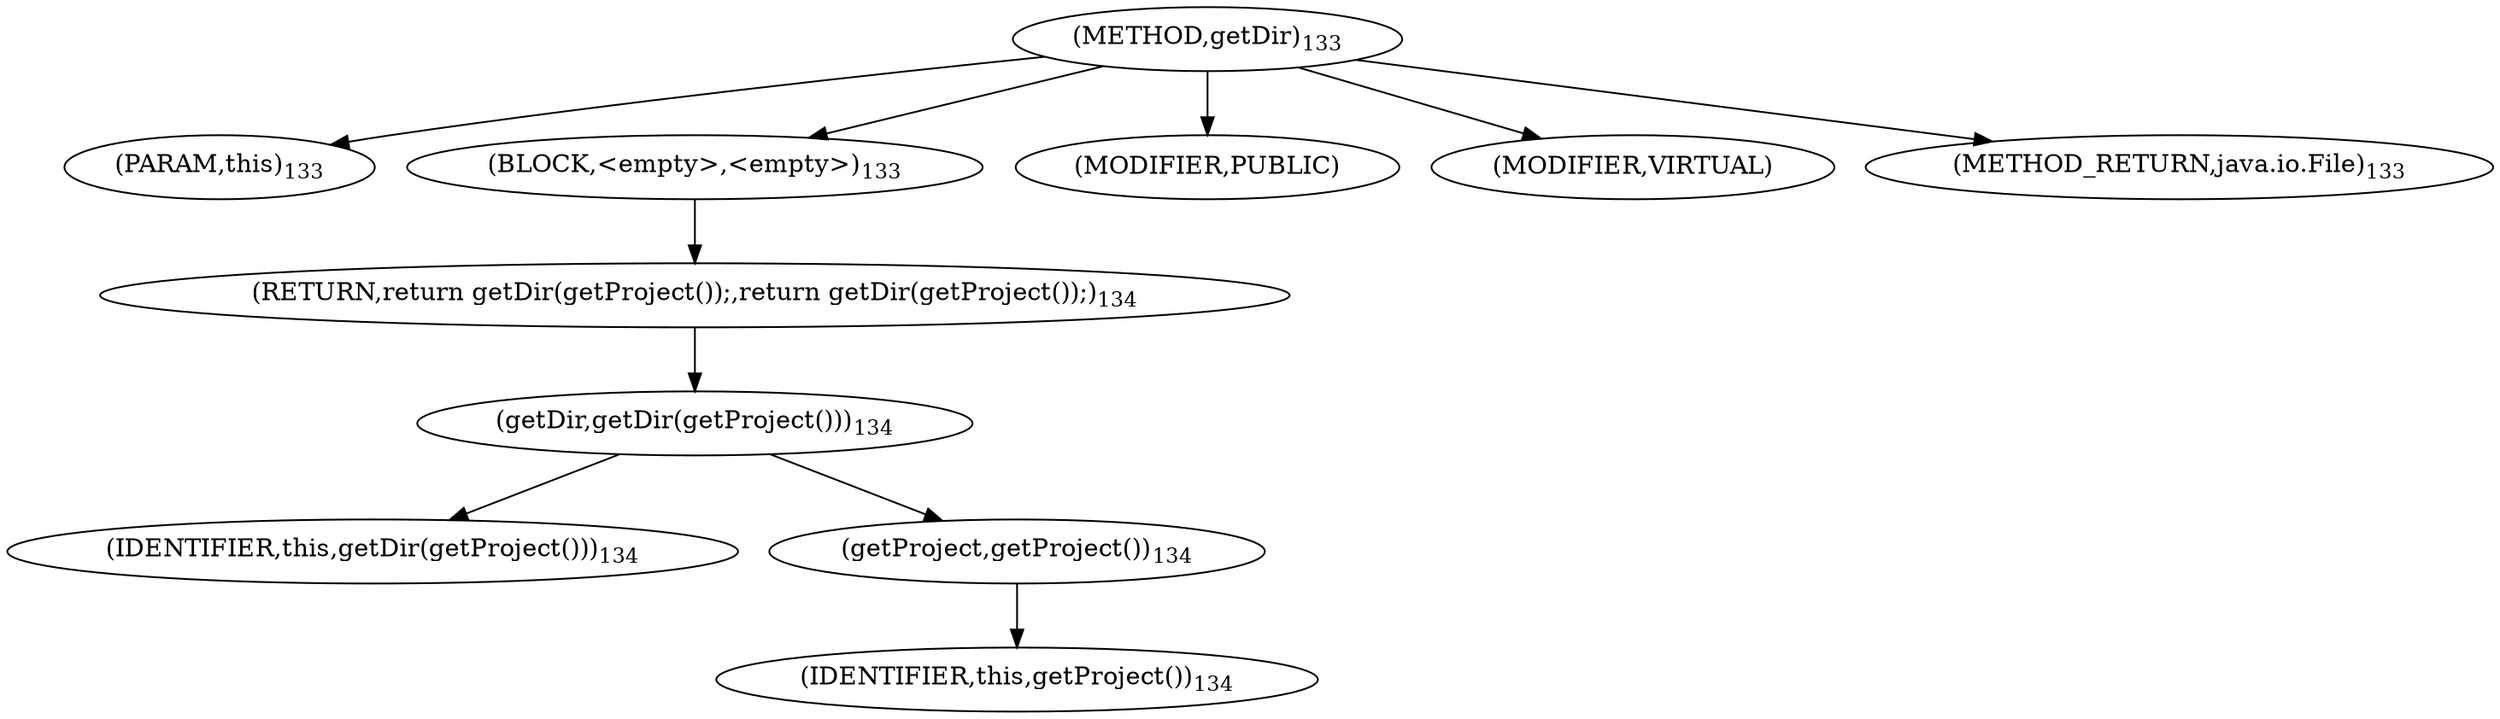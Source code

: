 digraph "getDir" {  
"487" [label = <(METHOD,getDir)<SUB>133</SUB>> ]
"24" [label = <(PARAM,this)<SUB>133</SUB>> ]
"488" [label = <(BLOCK,&lt;empty&gt;,&lt;empty&gt;)<SUB>133</SUB>> ]
"489" [label = <(RETURN,return getDir(getProject());,return getDir(getProject());)<SUB>134</SUB>> ]
"490" [label = <(getDir,getDir(getProject()))<SUB>134</SUB>> ]
"25" [label = <(IDENTIFIER,this,getDir(getProject()))<SUB>134</SUB>> ]
"491" [label = <(getProject,getProject())<SUB>134</SUB>> ]
"23" [label = <(IDENTIFIER,this,getProject())<SUB>134</SUB>> ]
"492" [label = <(MODIFIER,PUBLIC)> ]
"493" [label = <(MODIFIER,VIRTUAL)> ]
"494" [label = <(METHOD_RETURN,java.io.File)<SUB>133</SUB>> ]
  "487" -> "24" 
  "487" -> "488" 
  "487" -> "492" 
  "487" -> "493" 
  "487" -> "494" 
  "488" -> "489" 
  "489" -> "490" 
  "490" -> "25" 
  "490" -> "491" 
  "491" -> "23" 
}
